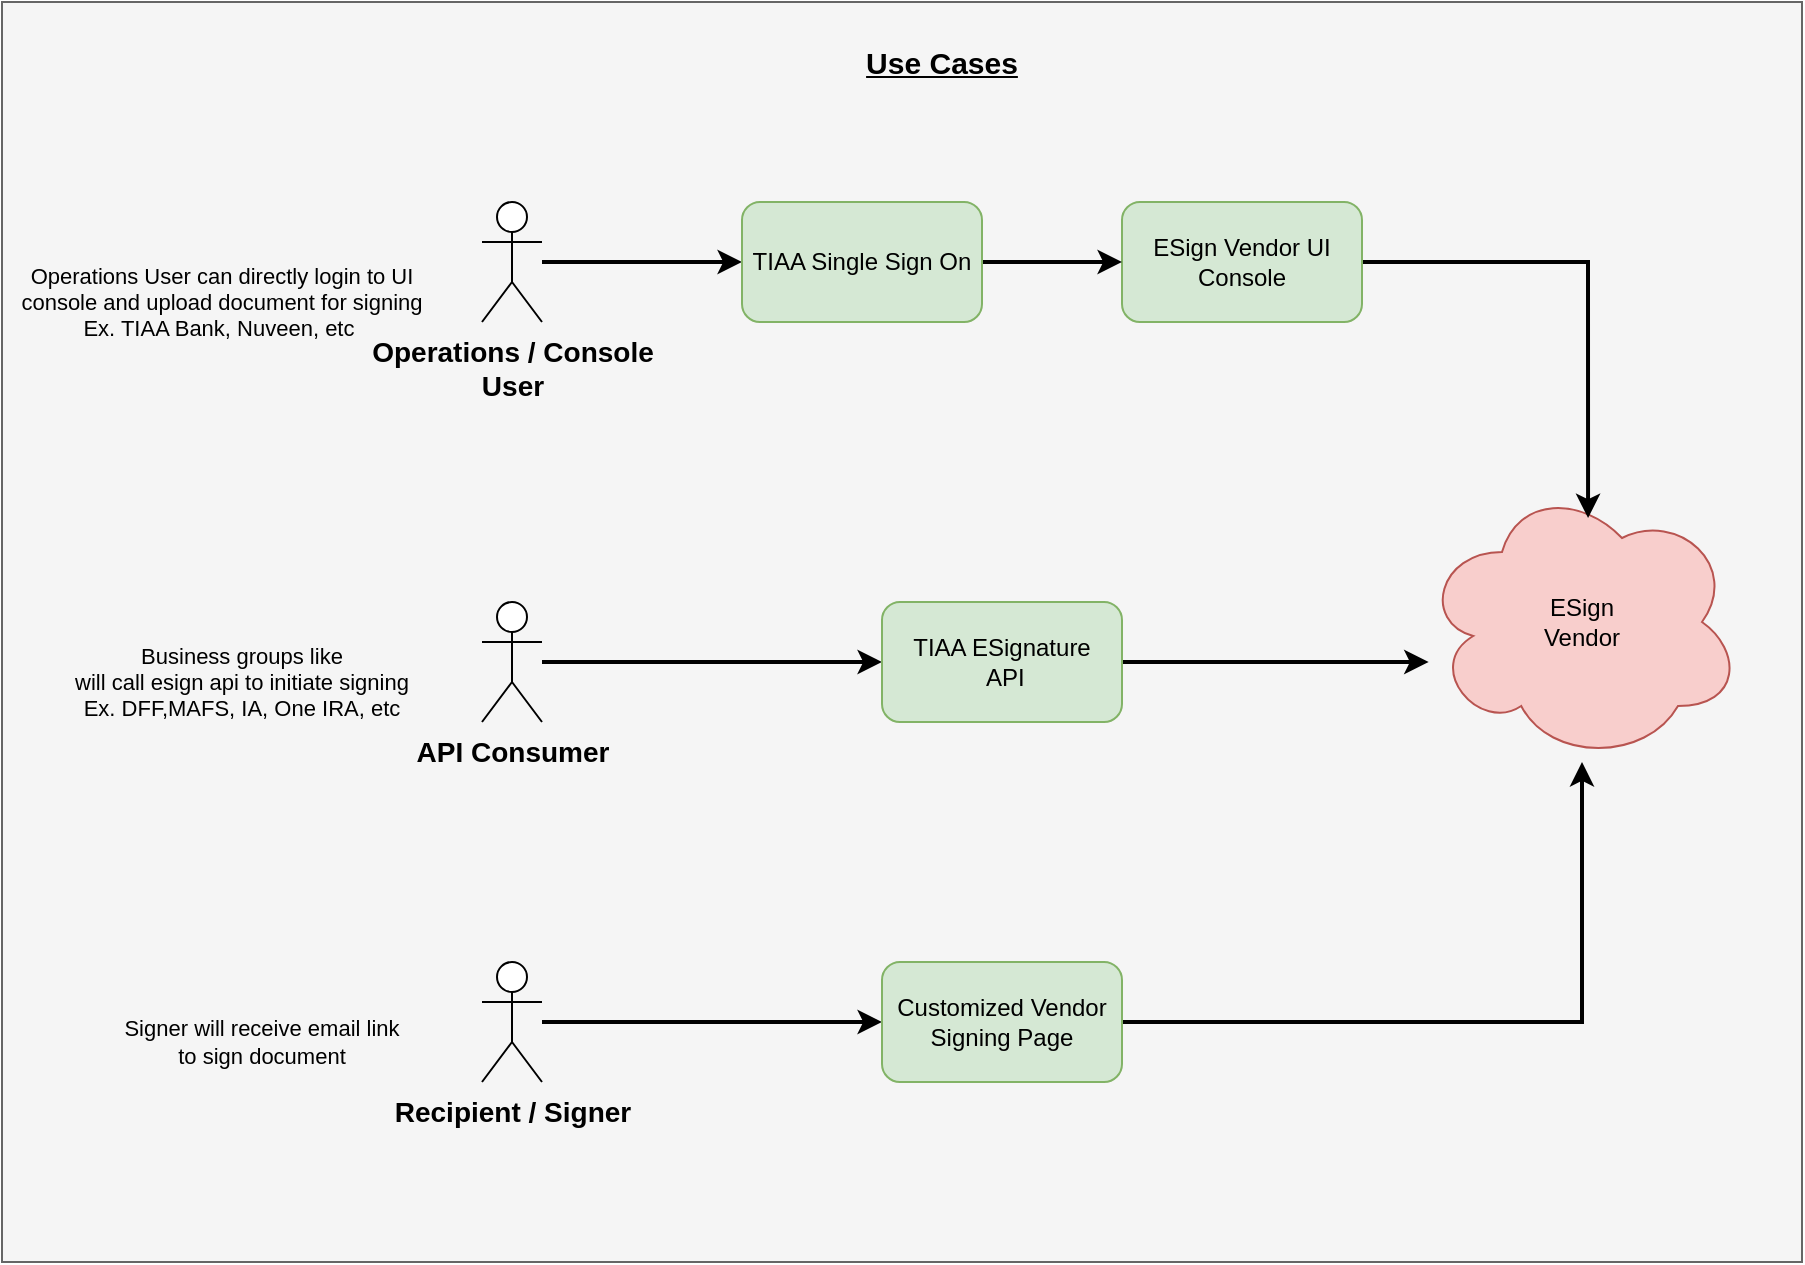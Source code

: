 <mxfile version="14.5.8" type="github">
  <diagram id="xuKhDqFIMhTm-fjvna5r" name="Page-1">
    <mxGraphModel dx="2272" dy="794" grid="1" gridSize="10" guides="1" tooltips="1" connect="1" arrows="1" fold="1" page="1" pageScale="1" pageWidth="850" pageHeight="1100" math="0" shadow="0">
      <root>
        <mxCell id="0" />
        <mxCell id="1" parent="0" />
        <mxCell id="hmuL_q066rKN3iv4lXcO-14" value="" style="rounded=0;whiteSpace=wrap;html=1;fillColor=#f5f5f5;strokeColor=#666666;fontColor=#333333;strokeWidth=1;" parent="1" vertex="1">
          <mxGeometry x="-150" y="10" width="900" height="630" as="geometry" />
        </mxCell>
        <mxCell id="hmuL_q066rKN3iv4lXcO-1" value="ESign&lt;br&gt;Vendor" style="ellipse;shape=cloud;whiteSpace=wrap;html=1;fillColor=#f8cecc;strokeColor=#b85450;" parent="1" vertex="1">
          <mxGeometry x="560" y="250" width="160" height="140" as="geometry" />
        </mxCell>
        <mxCell id="hmuL_q066rKN3iv4lXcO-5" style="edgeStyle=orthogonalEdgeStyle;rounded=0;orthogonalLoop=1;jettySize=auto;html=1;entryX=0;entryY=0.5;entryDx=0;entryDy=0;strokeWidth=2;" parent="1" source="hmuL_q066rKN3iv4lXcO-2" target="FBIPY-BPY4QFi2UBlofB-1" edge="1">
          <mxGeometry relative="1" as="geometry" />
        </mxCell>
        <mxCell id="hmuL_q066rKN3iv4lXcO-2" value="Operations / Console &lt;br style=&quot;font-size: 14px;&quot;&gt;User" style="shape=umlActor;verticalLabelPosition=bottom;verticalAlign=top;html=1;outlineConnect=0;fontStyle=1;fontSize=14;" parent="1" vertex="1">
          <mxGeometry x="90" y="110" width="30" height="60" as="geometry" />
        </mxCell>
        <mxCell id="hmuL_q066rKN3iv4lXcO-7" style="edgeStyle=orthogonalEdgeStyle;rounded=0;orthogonalLoop=1;jettySize=auto;html=1;strokeWidth=2;" parent="1" source="hmuL_q066rKN3iv4lXcO-3" target="hmuL_q066rKN3iv4lXcO-6" edge="1">
          <mxGeometry relative="1" as="geometry" />
        </mxCell>
        <mxCell id="hmuL_q066rKN3iv4lXcO-3" value="API Consumer" style="shape=umlActor;verticalLabelPosition=bottom;verticalAlign=top;html=1;outlineConnect=0;fontStyle=1;fontSize=14;" parent="1" vertex="1">
          <mxGeometry x="90" y="310" width="30" height="60" as="geometry" />
        </mxCell>
        <mxCell id="FBIPY-BPY4QFi2UBlofB-8" style="edgeStyle=orthogonalEdgeStyle;rounded=0;orthogonalLoop=1;jettySize=auto;html=1;entryX=0.519;entryY=0.129;entryDx=0;entryDy=0;entryPerimeter=0;fontSize=15;strokeWidth=2;" edge="1" parent="1" source="hmuL_q066rKN3iv4lXcO-4" target="hmuL_q066rKN3iv4lXcO-1">
          <mxGeometry relative="1" as="geometry" />
        </mxCell>
        <mxCell id="hmuL_q066rKN3iv4lXcO-4" value="ESign Vendor UI Console" style="rounded=1;whiteSpace=wrap;html=1;fillColor=#d5e8d4;strokeColor=#82b366;" parent="1" vertex="1">
          <mxGeometry x="410" y="110" width="120" height="60" as="geometry" />
        </mxCell>
        <mxCell id="FBIPY-BPY4QFi2UBlofB-9" style="edgeStyle=orthogonalEdgeStyle;rounded=0;orthogonalLoop=1;jettySize=auto;html=1;fontSize=15;strokeWidth=2;" edge="1" parent="1" source="hmuL_q066rKN3iv4lXcO-6" target="hmuL_q066rKN3iv4lXcO-1">
          <mxGeometry relative="1" as="geometry">
            <mxPoint x="560" y="270" as="targetPoint" />
            <Array as="points">
              <mxPoint x="480" y="340" />
              <mxPoint x="480" y="340" />
            </Array>
          </mxGeometry>
        </mxCell>
        <mxCell id="hmuL_q066rKN3iv4lXcO-6" value="TIAA ESignature&lt;br&gt;&amp;nbsp;API" style="rounded=1;whiteSpace=wrap;html=1;fillColor=#d5e8d4;strokeColor=#82b366;" parent="1" vertex="1">
          <mxGeometry x="290" y="310" width="120" height="60" as="geometry" />
        </mxCell>
        <mxCell id="hmuL_q066rKN3iv4lXcO-13" value="Use Cases" style="text;html=1;strokeColor=none;fillColor=none;align=center;verticalAlign=middle;whiteSpace=wrap;rounded=0;fontSize=15;fontStyle=5" parent="1" vertex="1">
          <mxGeometry x="200" y="30" width="240" height="20" as="geometry" />
        </mxCell>
        <mxCell id="FBIPY-BPY4QFi2UBlofB-2" style="edgeStyle=orthogonalEdgeStyle;rounded=0;orthogonalLoop=1;jettySize=auto;html=1;strokeWidth=2;" edge="1" parent="1" source="FBIPY-BPY4QFi2UBlofB-1" target="hmuL_q066rKN3iv4lXcO-4">
          <mxGeometry relative="1" as="geometry" />
        </mxCell>
        <mxCell id="FBIPY-BPY4QFi2UBlofB-1" value="TIAA Single Sign On" style="rounded=1;whiteSpace=wrap;html=1;fillColor=#d5e8d4;strokeColor=#82b366;" vertex="1" parent="1">
          <mxGeometry x="220" y="110" width="120" height="60" as="geometry" />
        </mxCell>
        <mxCell id="FBIPY-BPY4QFi2UBlofB-6" style="edgeStyle=orthogonalEdgeStyle;rounded=0;orthogonalLoop=1;jettySize=auto;html=1;strokeWidth=2;" edge="1" parent="1" source="FBIPY-BPY4QFi2UBlofB-3" target="FBIPY-BPY4QFi2UBlofB-5">
          <mxGeometry relative="1" as="geometry" />
        </mxCell>
        <mxCell id="FBIPY-BPY4QFi2UBlofB-3" value="Recipient / Signer" style="shape=umlActor;verticalLabelPosition=bottom;verticalAlign=top;html=1;outlineConnect=0;fontStyle=1;fontSize=14;" vertex="1" parent="1">
          <mxGeometry x="90" y="490" width="30" height="60" as="geometry" />
        </mxCell>
        <mxCell id="FBIPY-BPY4QFi2UBlofB-7" style="edgeStyle=orthogonalEdgeStyle;rounded=0;orthogonalLoop=1;jettySize=auto;html=1;strokeWidth=2;" edge="1" parent="1" source="FBIPY-BPY4QFi2UBlofB-5" target="hmuL_q066rKN3iv4lXcO-1">
          <mxGeometry relative="1" as="geometry" />
        </mxCell>
        <mxCell id="FBIPY-BPY4QFi2UBlofB-5" value="Customized Vendor Signing Page" style="rounded=1;whiteSpace=wrap;html=1;fillColor=#d5e8d4;strokeColor=#82b366;" vertex="1" parent="1">
          <mxGeometry x="290" y="490" width="120" height="60" as="geometry" />
        </mxCell>
        <mxCell id="FBIPY-BPY4QFi2UBlofB-10" value="Signer will receive email link&lt;br style=&quot;font-size: 11px;&quot;&gt;to sign document" style="text;html=1;strokeColor=none;fillColor=none;align=center;verticalAlign=middle;whiteSpace=wrap;rounded=0;fontSize=11;" vertex="1" parent="1">
          <mxGeometry x="-130" y="520" width="220" height="20" as="geometry" />
        </mxCell>
        <mxCell id="FBIPY-BPY4QFi2UBlofB-11" value="Business groups like&lt;br style=&quot;font-size: 11px&quot;&gt;will call esign api to initiate signing&lt;br&gt;Ex. DFF,MAFS, IA, One IRA, etc" style="text;html=1;strokeColor=none;fillColor=none;align=center;verticalAlign=middle;whiteSpace=wrap;rounded=0;fontSize=11;" vertex="1" parent="1">
          <mxGeometry x="-140" y="340" width="220" height="20" as="geometry" />
        </mxCell>
        <mxCell id="FBIPY-BPY4QFi2UBlofB-14" value="Operations User can directly login to UI console and upload document for signing&lt;br style=&quot;font-size: 11px;&quot;&gt;Ex. TIAA Bank, Nuveen, etc&amp;nbsp;" style="text;html=1;strokeColor=none;fillColor=none;align=center;verticalAlign=middle;whiteSpace=wrap;rounded=0;fontSize=11;" vertex="1" parent="1">
          <mxGeometry x="-150" y="150" width="220" height="20" as="geometry" />
        </mxCell>
      </root>
    </mxGraphModel>
  </diagram>
</mxfile>
